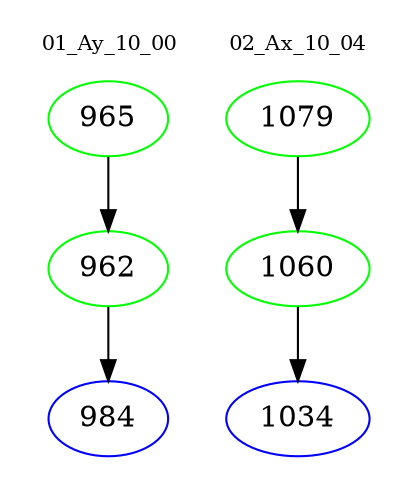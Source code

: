 digraph{
subgraph cluster_0 {
color = white
label = "01_Ay_10_00";
fontsize=10;
T0_965 [label="965", color="green"]
T0_965 -> T0_962 [color="black"]
T0_962 [label="962", color="green"]
T0_962 -> T0_984 [color="black"]
T0_984 [label="984", color="blue"]
}
subgraph cluster_1 {
color = white
label = "02_Ax_10_04";
fontsize=10;
T1_1079 [label="1079", color="green"]
T1_1079 -> T1_1060 [color="black"]
T1_1060 [label="1060", color="green"]
T1_1060 -> T1_1034 [color="black"]
T1_1034 [label="1034", color="blue"]
}
}
